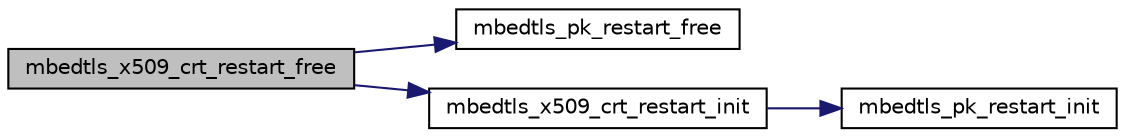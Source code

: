 digraph "mbedtls_x509_crt_restart_free"
{
 // LATEX_PDF_SIZE
  edge [fontname="Helvetica",fontsize="10",labelfontname="Helvetica",labelfontsize="10"];
  node [fontname="Helvetica",fontsize="10",shape=record];
  rankdir="LR";
  Node1 [label="mbedtls_x509_crt_restart_free",height=0.2,width=0.4,color="black", fillcolor="grey75", style="filled", fontcolor="black",tooltip="Free the components of a restart context."];
  Node1 -> Node2 [color="midnightblue",fontsize="10",style="solid",fontname="Helvetica"];
  Node2 [label="mbedtls_pk_restart_free",height=0.2,width=0.4,color="black", fillcolor="white", style="filled",URL="$db/dbd/pk_8c.html#ab82d0dc78b3262f16087fa4814eeca9c",tooltip="Free the components of a restart context."];
  Node1 -> Node3 [color="midnightblue",fontsize="10",style="solid",fontname="Helvetica"];
  Node3 [label="mbedtls_x509_crt_restart_init",height=0.2,width=0.4,color="black", fillcolor="white", style="filled",URL="$da/dc4/group__x509__module.html#ga428fd958e44acf6063a925bf95f0a8a2",tooltip="Initialize a restart context."];
  Node3 -> Node4 [color="midnightblue",fontsize="10",style="solid",fontname="Helvetica"];
  Node4 [label="mbedtls_pk_restart_init",height=0.2,width=0.4,color="black", fillcolor="white", style="filled",URL="$db/dbd/pk_8c.html#a68035977bd3664838529bcc0ad95e059",tooltip="Initialize a restart context."];
}
